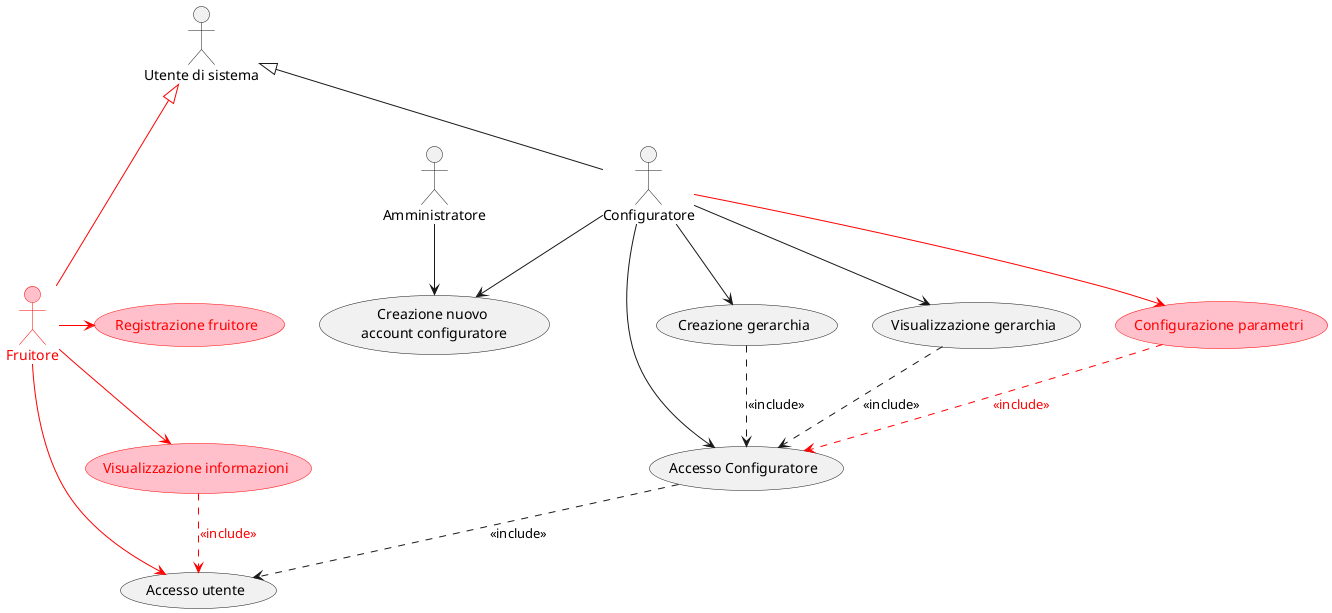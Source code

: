 @startuml

:Utente di sistema: as user
:Configuratore: as conf
:Amministratore: as adm

conf -up-|> user
conf --> (Accesso Configuratore)
conf --> (Creazione gerarchia)

adm --> (Creazione nuovo \naccount configuratore)
conf --> (Creazione nuovo \naccount configuratore)
conf --> (Visualizzazione gerarchia)

(Accesso Configuratore) ..> (Accesso utente): <<include>>
(Creazione gerarchia) ..> (Accesso Configuratore): <<include>>
(Visualizzazione gerarchia) ..> (Accesso Configuratore): <<include>>

'VERSIONE 2 ===========================================

:Fruitore: as fruit #pink;line:red;text:red

fruit -up-|> user #red;text:red

(Configurazione parametri)  #pink;line:red;text:red
(Registrazione fruitore) #pink;line:red;text:red
(Visualizzazione informazioni) #pink;line:red;text:red

conf --> (Configurazione parametri) #red;text:red
fruit --> (Visualizzazione informazioni) #red;text:red
fruit -right-> (Registrazione fruitore) #red;text:red
fruit --> (Accesso utente) #red;text:red
(Configurazione parametri) ..> (Accesso Configuratore) #red;text:red : <<include>>

(Visualizzazione informazioni) ..> (Accesso utente) #red;text:red : <<include>>

@enduml